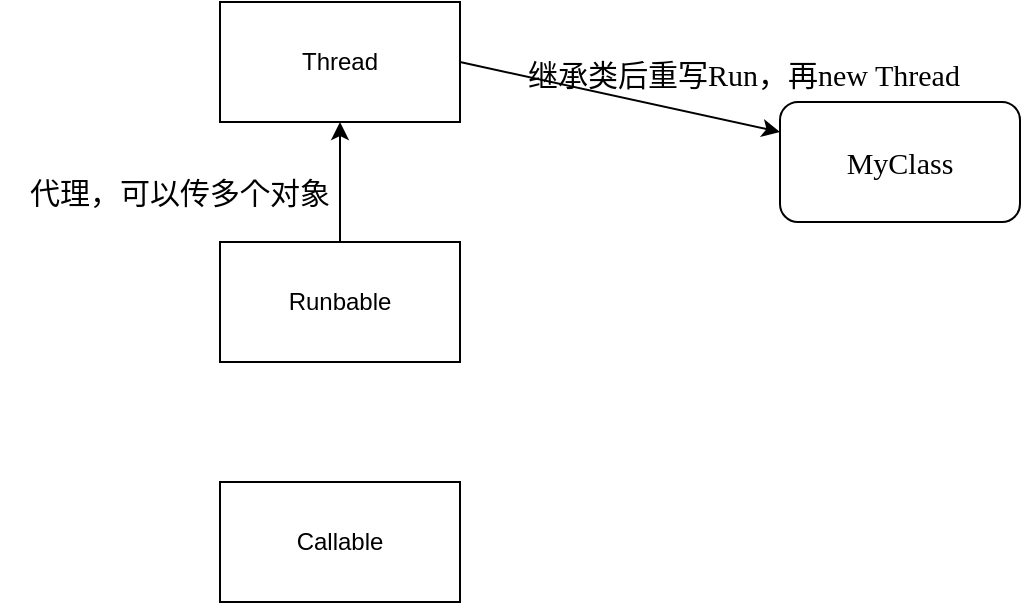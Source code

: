 <mxfile version="17.2.4" type="github">
  <diagram id="xn7IB639SFD_PB0dudpU" name="第 1 页">
    <mxGraphModel dx="1038" dy="573" grid="1" gridSize="10" guides="1" tooltips="1" connect="1" arrows="1" fold="1" page="1" pageScale="1" pageWidth="827" pageHeight="1169" math="0" shadow="0">
      <root>
        <mxCell id="0" />
        <mxCell id="1" parent="0" />
        <mxCell id="c9D5otIIhs6nw2Z6nvrL-6" style="rounded=0;orthogonalLoop=1;jettySize=auto;html=1;exitX=1;exitY=0.5;exitDx=0;exitDy=0;entryX=0;entryY=0.25;entryDx=0;entryDy=0;fontFamily=Georgia;fontSize=15;" edge="1" parent="1" source="c9D5otIIhs6nw2Z6nvrL-1" target="c9D5otIIhs6nw2Z6nvrL-5">
          <mxGeometry relative="1" as="geometry" />
        </mxCell>
        <mxCell id="c9D5otIIhs6nw2Z6nvrL-1" value="Thread" style="rounded=0;whiteSpace=wrap;html=1;" vertex="1" parent="1">
          <mxGeometry x="160" y="40" width="120" height="60" as="geometry" />
        </mxCell>
        <mxCell id="c9D5otIIhs6nw2Z6nvrL-10" style="edgeStyle=none;rounded=0;orthogonalLoop=1;jettySize=auto;html=1;exitX=0.5;exitY=0;exitDx=0;exitDy=0;entryX=0.5;entryY=1;entryDx=0;entryDy=0;fontFamily=Georgia;fontSize=15;" edge="1" parent="1" source="c9D5otIIhs6nw2Z6nvrL-2" target="c9D5otIIhs6nw2Z6nvrL-1">
          <mxGeometry relative="1" as="geometry" />
        </mxCell>
        <mxCell id="c9D5otIIhs6nw2Z6nvrL-2" value="Runbable" style="rounded=0;whiteSpace=wrap;html=1;" vertex="1" parent="1">
          <mxGeometry x="160" y="160" width="120" height="60" as="geometry" />
        </mxCell>
        <mxCell id="c9D5otIIhs6nw2Z6nvrL-3" value="Callable" style="rounded=0;whiteSpace=wrap;html=1;" vertex="1" parent="1">
          <mxGeometry x="160" y="280" width="120" height="60" as="geometry" />
        </mxCell>
        <mxCell id="c9D5otIIhs6nw2Z6nvrL-5" value="MyClass" style="rounded=1;whiteSpace=wrap;html=1;fontFamily=Georgia;fontSize=15;" vertex="1" parent="1">
          <mxGeometry x="440" y="90" width="120" height="60" as="geometry" />
        </mxCell>
        <mxCell id="c9D5otIIhs6nw2Z6nvrL-8" value="继承类后重写Run，再new Thread" style="text;html=1;strokeColor=none;fillColor=none;align=center;verticalAlign=middle;whiteSpace=wrap;rounded=0;fontFamily=Georgia;fontSize=15;" vertex="1" parent="1">
          <mxGeometry x="277" y="61" width="290" height="30" as="geometry" />
        </mxCell>
        <mxCell id="c9D5otIIhs6nw2Z6nvrL-11" value="代理，可以传多个对象" style="text;html=1;strokeColor=none;fillColor=none;align=center;verticalAlign=middle;whiteSpace=wrap;rounded=0;fontFamily=Georgia;fontSize=15;" vertex="1" parent="1">
          <mxGeometry x="50" y="120" width="180" height="30" as="geometry" />
        </mxCell>
      </root>
    </mxGraphModel>
  </diagram>
</mxfile>
